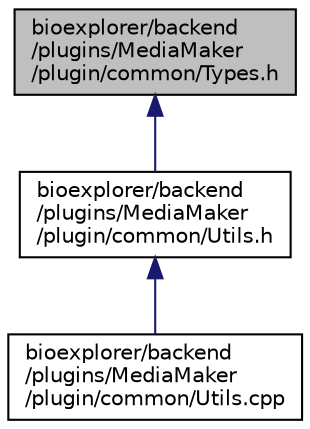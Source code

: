 digraph "bioexplorer/backend/plugins/MediaMaker/plugin/common/Types.h"
{
 // LATEX_PDF_SIZE
  edge [fontname="Helvetica",fontsize="10",labelfontname="Helvetica",labelfontsize="10"];
  node [fontname="Helvetica",fontsize="10",shape=record];
  Node1 [label="bioexplorer/backend\l/plugins/MediaMaker\l/plugin/common/Types.h",height=0.2,width=0.4,color="black", fillcolor="grey75", style="filled", fontcolor="black",tooltip=" "];
  Node1 -> Node2 [dir="back",color="midnightblue",fontsize="10",style="solid",fontname="Helvetica"];
  Node2 [label="bioexplorer/backend\l/plugins/MediaMaker\l/plugin/common/Utils.h",height=0.2,width=0.4,color="black", fillcolor="white", style="filled",URL="$d8/d21/bioexplorer_2backend_2plugins_2MediaMaker_2plugin_2common_2Utils_8h.html",tooltip=" "];
  Node2 -> Node3 [dir="back",color="midnightblue",fontsize="10",style="solid",fontname="Helvetica"];
  Node3 [label="bioexplorer/backend\l/plugins/MediaMaker\l/plugin/common/Utils.cpp",height=0.2,width=0.4,color="black", fillcolor="white", style="filled",URL="$d1/d43/bioexplorer_2backend_2plugins_2MediaMaker_2plugin_2common_2Utils_8cpp.html",tooltip=" "];
}
